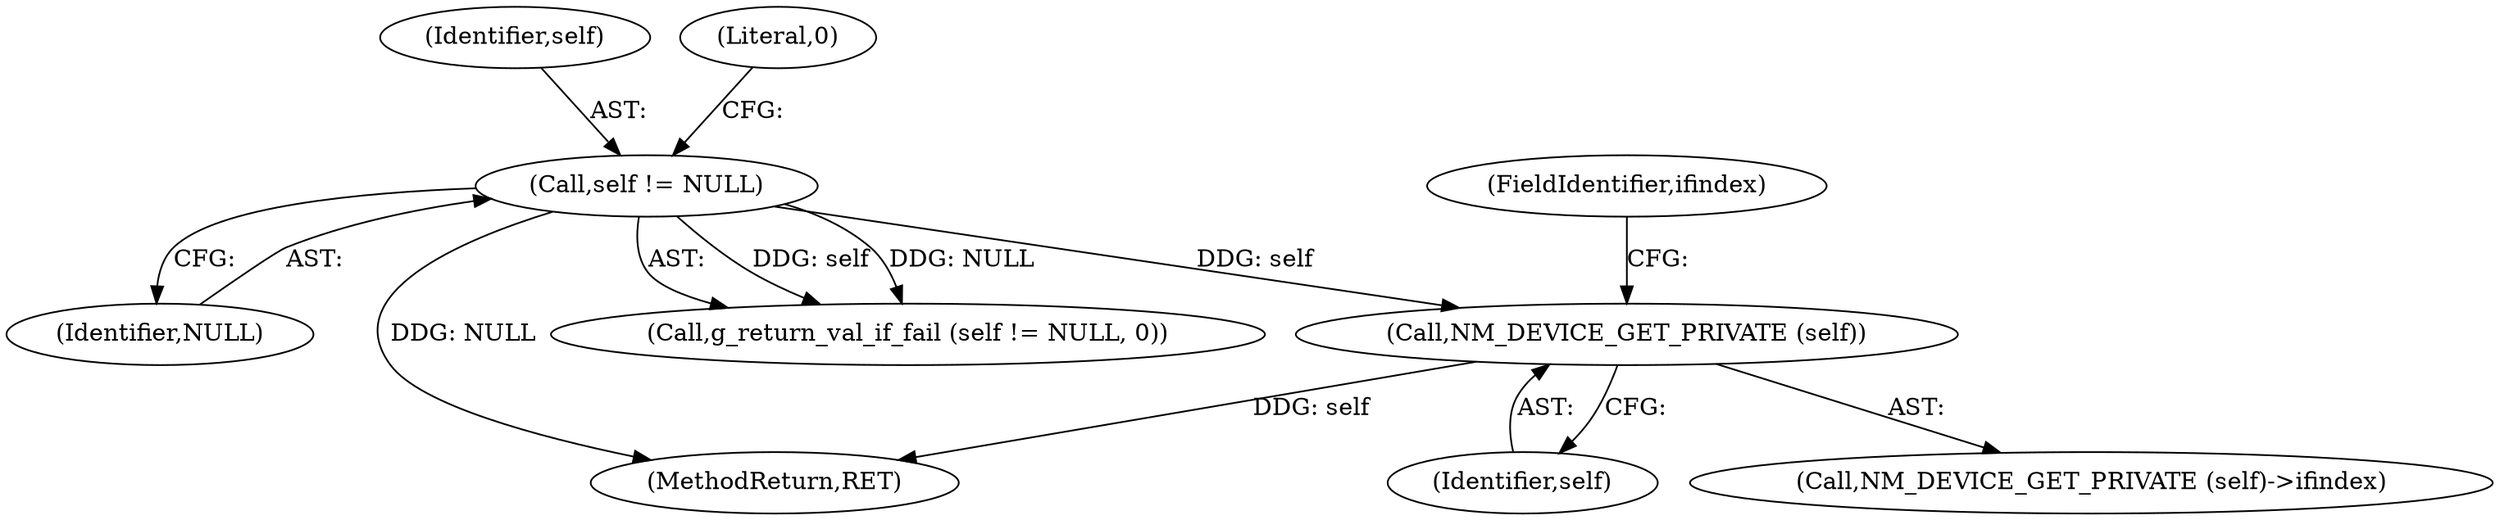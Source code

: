 digraph "0_NetworkManager_d5fc88e573fa58b93034b04d35a2454f5d28cad9@pointer" {
"1000363" [label="(Call,NM_DEVICE_GET_PRIVATE (self))"];
"1000357" [label="(Call,self != NULL)"];
"1000359" [label="(Identifier,NULL)"];
"1000358" [label="(Identifier,self)"];
"1000364" [label="(Identifier,self)"];
"1000360" [label="(Literal,0)"];
"1007368" [label="(MethodReturn,RET)"];
"1000363" [label="(Call,NM_DEVICE_GET_PRIVATE (self))"];
"1000356" [label="(Call,g_return_val_if_fail (self != NULL, 0))"];
"1000357" [label="(Call,self != NULL)"];
"1000362" [label="(Call,NM_DEVICE_GET_PRIVATE (self)->ifindex)"];
"1000365" [label="(FieldIdentifier,ifindex)"];
"1000363" -> "1000362"  [label="AST: "];
"1000363" -> "1000364"  [label="CFG: "];
"1000364" -> "1000363"  [label="AST: "];
"1000365" -> "1000363"  [label="CFG: "];
"1000363" -> "1007368"  [label="DDG: self"];
"1000357" -> "1000363"  [label="DDG: self"];
"1000357" -> "1000356"  [label="AST: "];
"1000357" -> "1000359"  [label="CFG: "];
"1000358" -> "1000357"  [label="AST: "];
"1000359" -> "1000357"  [label="AST: "];
"1000360" -> "1000357"  [label="CFG: "];
"1000357" -> "1007368"  [label="DDG: NULL"];
"1000357" -> "1000356"  [label="DDG: self"];
"1000357" -> "1000356"  [label="DDG: NULL"];
}
